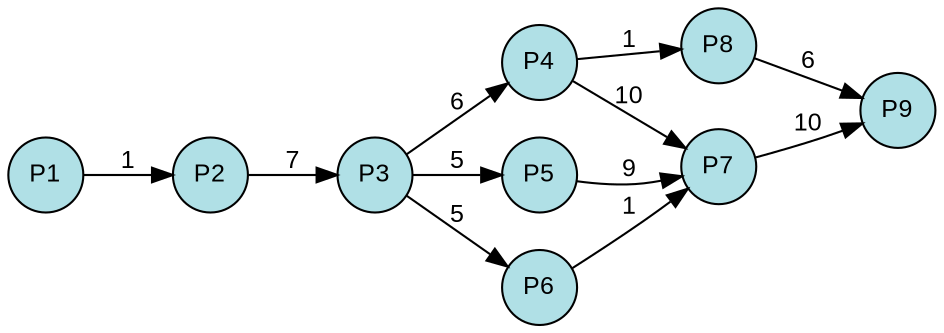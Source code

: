 digraph {
  splines=true;
node [margin=0 fontname=arial fontcolor=black fontsize=12 shape=circle width=0.5 fixedsize=true style=filled fillcolor=powderblue]
  1 [label="P1"]
  2 [label="P2"]
  3 [label="P3"]
  4 [label="P4"]
  5 [label="P5"]
  6 [label="P6"]
  7 [label="P7"]
  8 [label="P8"]
  9 [label="P9"]
rankdir=LR
edge [margin=0 fontname=arial fontcolor=black fontsize=12]
	1 -> 2 [label="1"]
	2 -> 3 [label="7"]
	3 -> 4 [label="6"]
	3 -> 5 [label="5"]
	3 -> 6 [label="5"]
	4 -> 7 [label="10"]
	5 -> 7 [label="9"]
	6 -> 7 [label="1"]
	4 -> 8 [label="1"]
	7 -> 9 [label="10"]
	8 -> 9 [label="6"]
	{rank=same  1 }
	{rank=same  2 }
	{rank=same  3 }
	{rank=same  4, 5, 6 }
	{rank=same  7, 8 }
	{rank=same  9 }
} 
